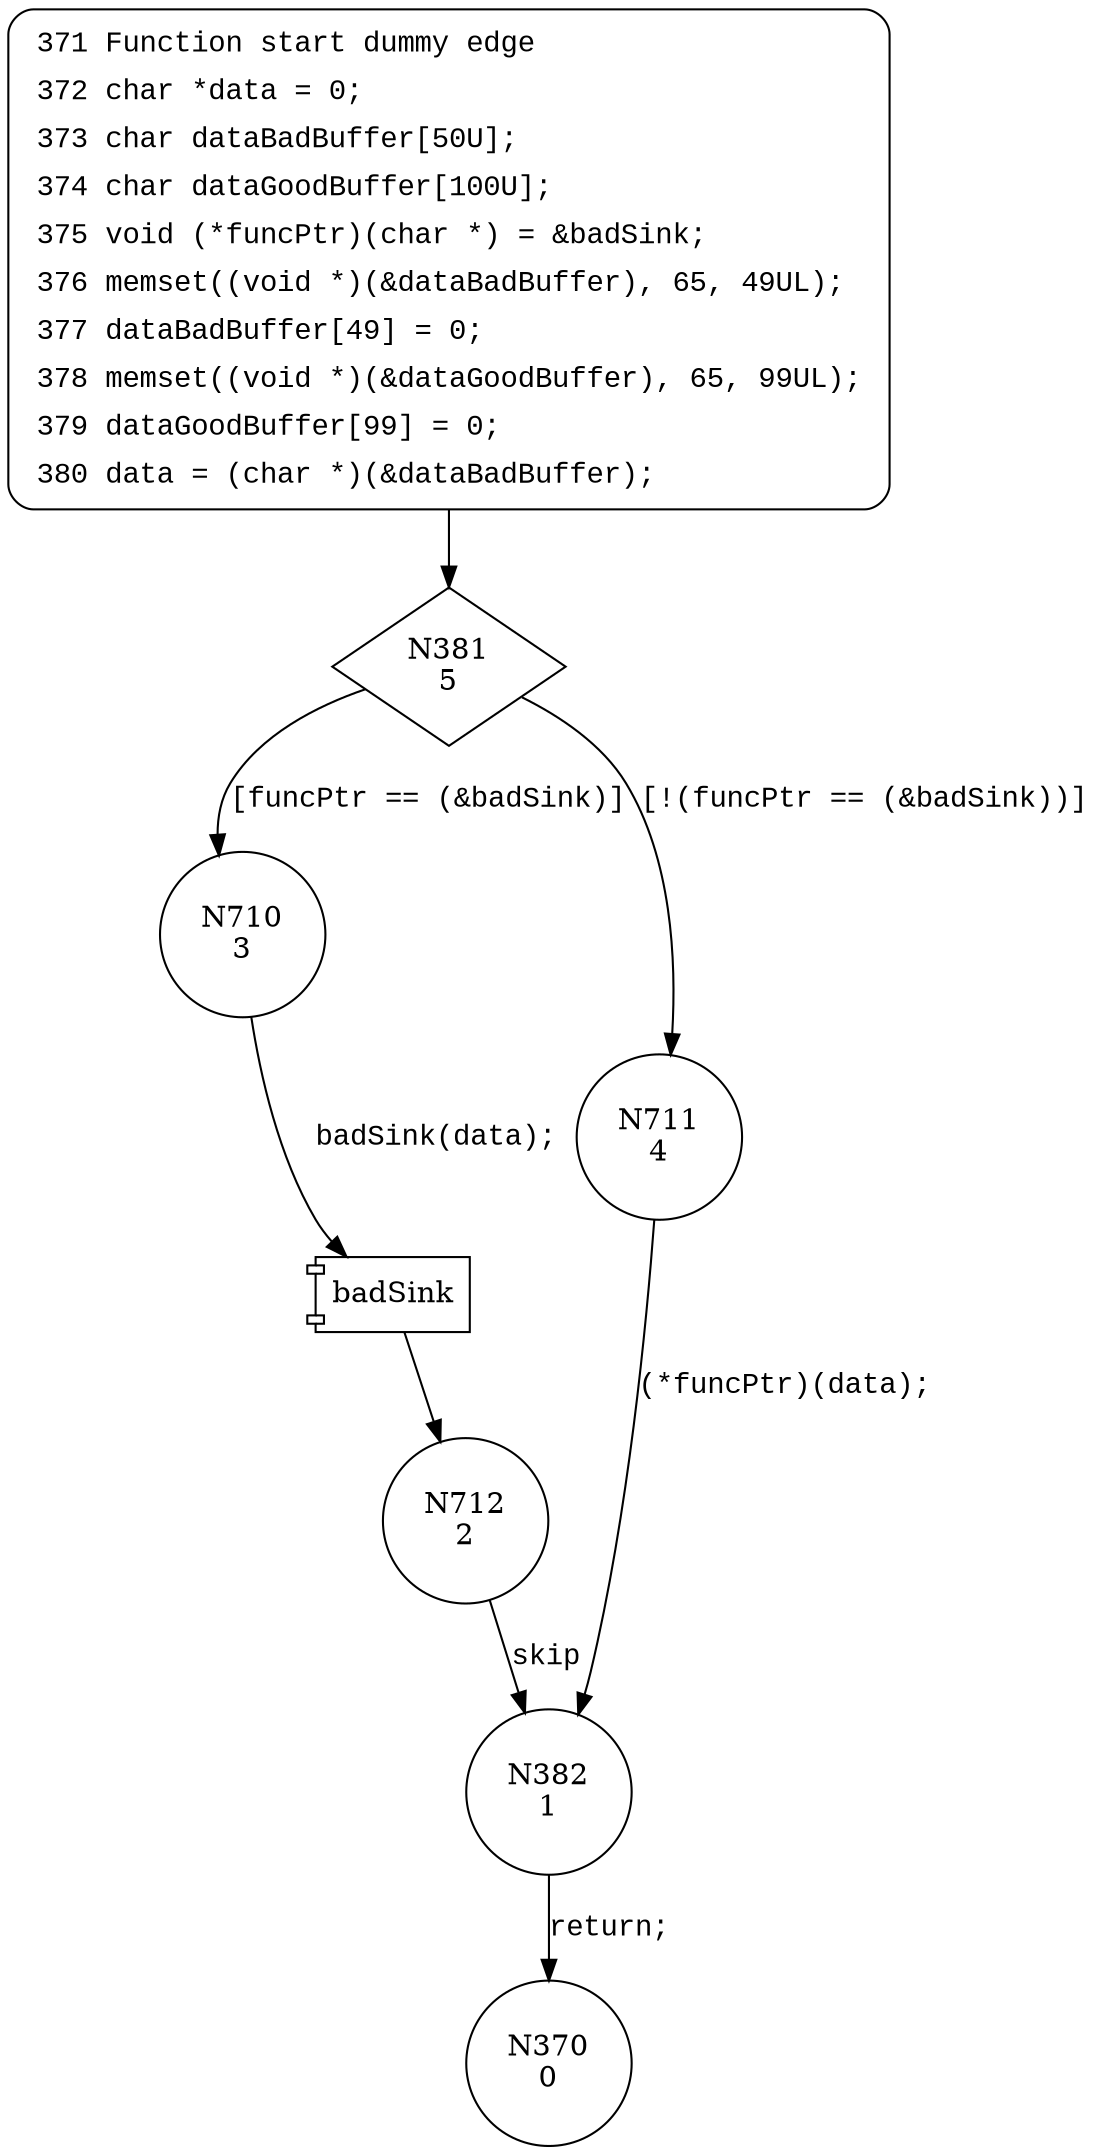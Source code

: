 digraph CWE126_Buffer_Overread__char_declare_loop_44_bad {
381 [shape="diamond" label="N381\n5"]
710 [shape="circle" label="N710\n3"]
711 [shape="circle" label="N711\n4"]
382 [shape="circle" label="N382\n1"]
370 [shape="circle" label="N370\n0"]
712 [shape="circle" label="N712\n2"]
371 [style="filled,bold" penwidth="1" fillcolor="white" fontname="Courier New" shape="Mrecord" label=<<table border="0" cellborder="0" cellpadding="3" bgcolor="white"><tr><td align="right">371</td><td align="left">Function start dummy edge</td></tr><tr><td align="right">372</td><td align="left">char *data = 0;</td></tr><tr><td align="right">373</td><td align="left">char dataBadBuffer[50U];</td></tr><tr><td align="right">374</td><td align="left">char dataGoodBuffer[100U];</td></tr><tr><td align="right">375</td><td align="left">void (*funcPtr)(char *) = &amp;badSink;</td></tr><tr><td align="right">376</td><td align="left">memset((void *)(&amp;dataBadBuffer), 65, 49UL);</td></tr><tr><td align="right">377</td><td align="left">dataBadBuffer[49] = 0;</td></tr><tr><td align="right">378</td><td align="left">memset((void *)(&amp;dataGoodBuffer), 65, 99UL);</td></tr><tr><td align="right">379</td><td align="left">dataGoodBuffer[99] = 0;</td></tr><tr><td align="right">380</td><td align="left">data = (char *)(&amp;dataBadBuffer);</td></tr></table>>]
371 -> 381[label=""]
381 -> 710 [label="[funcPtr == (&badSink)]" fontname="Courier New"]
381 -> 711 [label="[!(funcPtr == (&badSink))]" fontname="Courier New"]
382 -> 370 [label="return;" fontname="Courier New"]
100029 [shape="component" label="badSink"]
710 -> 100029 [label="badSink(data);" fontname="Courier New"]
100029 -> 712 [label="" fontname="Courier New"]
711 -> 382 [label="(*funcPtr)(data);" fontname="Courier New"]
712 -> 382 [label="skip" fontname="Courier New"]
}